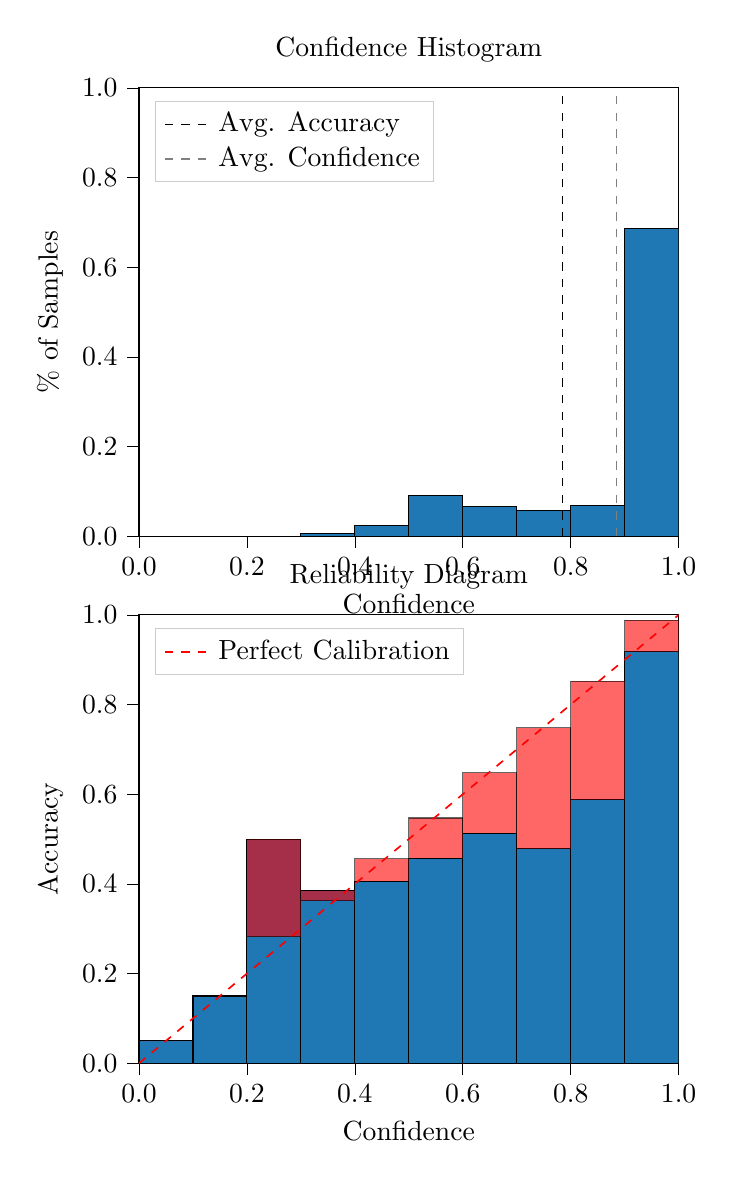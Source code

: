 % This file was created by tikzplotlib v0.9.8.
\begin{tikzpicture}

\definecolor{color0}{rgb}{0.122,0.467,0.706}

\begin{groupplot}[group style={group size=1 by 2}]
\nextgroupplot[
legend cell align={left},
legend style={
  fill opacity=0.8,
  draw opacity=1,
  text opacity=1,
  at={(0.03,0.97)},
  anchor=north west,
  draw=white!80!black
},
tick align=outside,
tick pos=left,
title={Confidence Histogram},
x grid style={white!69.02!black},
xlabel={Confidence},
xmin=0, xmax=1,
xtick style={color=black},
xtick={0,0.2,0.4,0.6,0.8,1},
xticklabels={0.0,0.2,0.4,0.6,0.8,1.0},
y grid style={white!69.02!black},
ylabel={\% of Samples},
ymin=0, ymax=1,
ytick style={color=black},
ytick={0,0.2,0.4,0.6,0.8,1},
yticklabels={0.0,0.2,0.4,0.6,0.8,1.0}
]
\draw[draw=black,fill=color0] (axis cs:-6.939e-18,0) rectangle (axis cs:0.1,0);
\draw[draw=black,fill=color0] (axis cs:0.1,0) rectangle (axis cs:0.2,0);
\draw[draw=black,fill=color0] (axis cs:0.2,0) rectangle (axis cs:0.3,0.0);
\draw[draw=black,fill=color0] (axis cs:0.3,0) rectangle (axis cs:0.4,0.007);
\draw[draw=black,fill=color0] (axis cs:0.4,0) rectangle (axis cs:0.5,0.023);
\draw[draw=black,fill=color0] (axis cs:0.5,0) rectangle (axis cs:0.6,0.09);
\draw[draw=black,fill=color0] (axis cs:0.6,0) rectangle (axis cs:0.7,0.067);
\draw[draw=black,fill=color0] (axis cs:0.7,0) rectangle (axis cs:0.8,0.058);
\draw[draw=black,fill=color0] (axis cs:0.8,0) rectangle (axis cs:0.9,0.068);
\draw[draw=black,fill=color0] (axis cs:0.9,0) rectangle (axis cs:1,0.686);
\addplot [semithick, black, dashed]
table {%
0.785 0
0.785 1
};
\addlegendentry{Avg. Accuracy}
\addplot [semithick, white!50.196!black, dashed]
table {%
0.885 0
0.885 1
};
\addlegendentry{Avg. Confidence}

\nextgroupplot[
legend cell align={left},
legend style={
  fill opacity=0.8,
  draw opacity=1,
  text opacity=1,
  at={(0.03,0.97)},
  anchor=north west,
  draw=white!80!black
},
tick align=outside,
tick pos=left,
title={Reliability Diagram},
x grid style={white!69.02!black},
xlabel={Confidence},
xmin=0, xmax=1,
xtick style={color=black},
xtick={0,0.2,0.4,0.6,0.8,1},
xticklabels={0.0,0.2,0.4,0.6,0.8,1.0},
y grid style={white!69.02!black},
ylabel={Accuracy},
ymin=0, ymax=1,
ytick style={color=black},
ytick={0,0.2,0.4,0.6,0.8,1},
yticklabels={0.0,0.2,0.4,0.6,0.8,1.0}
]
\draw[draw=black,fill=color0] (axis cs:-6.939e-18,0) rectangle (axis cs:0.1,0.05);
\draw[draw=black,fill=color0] (axis cs:0.1,0) rectangle (axis cs:0.2,0.15);
\draw[draw=black,fill=color0] (axis cs:0.2,0) rectangle (axis cs:0.3,0.5);
\draw[draw=black,fill=color0] (axis cs:0.3,0) rectangle (axis cs:0.4,0.385);
\draw[draw=black,fill=color0] (axis cs:0.4,0) rectangle (axis cs:0.5,0.406);
\draw[draw=black,fill=color0] (axis cs:0.5,0) rectangle (axis cs:0.6,0.457);
\draw[draw=black,fill=color0] (axis cs:0.6,0) rectangle (axis cs:0.7,0.513);
\draw[draw=black,fill=color0] (axis cs:0.7,0) rectangle (axis cs:0.8,0.479);
\draw[draw=black,fill=color0] (axis cs:0.8,0) rectangle (axis cs:0.9,0.588);
\draw[draw=black,fill=color0] (axis cs:0.9,0) rectangle (axis cs:1,0.918);
\draw[draw=black,fill=red,opacity=0.6] (axis cs:-6.939e-18,0.05) rectangle (axis cs:0.1,0.05);
\draw[draw=black,fill=red,opacity=0.6] (axis cs:0.1,0.15) rectangle (axis cs:0.2,0.15);
\draw[draw=black,fill=red,opacity=0.6] (axis cs:0.2,0.5) rectangle (axis cs:0.3,0.282);
\draw[draw=black,fill=red,opacity=0.6] (axis cs:0.3,0.385) rectangle (axis cs:0.4,0.363);
\draw[draw=black,fill=red,opacity=0.6] (axis cs:0.4,0.406) rectangle (axis cs:0.5,0.456);
\draw[draw=black,fill=red,opacity=0.6] (axis cs:0.5,0.457) rectangle (axis cs:0.6,0.547);
\draw[draw=black,fill=red,opacity=0.6] (axis cs:0.6,0.513) rectangle (axis cs:0.7,0.648);
\draw[draw=black,fill=red,opacity=0.6] (axis cs:0.7,0.479) rectangle (axis cs:0.8,0.748);
\draw[draw=black,fill=red,opacity=0.6] (axis cs:0.8,0.588) rectangle (axis cs:0.9,0.852);
\draw[draw=black,fill=red,opacity=0.6] (axis cs:0.9,0.918) rectangle (axis cs:1,0.988);
\addplot [semithick, red, dashed]
table {%
0 0
1 1
};
\addlegendentry{Perfect Calibration}
\end{groupplot}

\end{tikzpicture}

